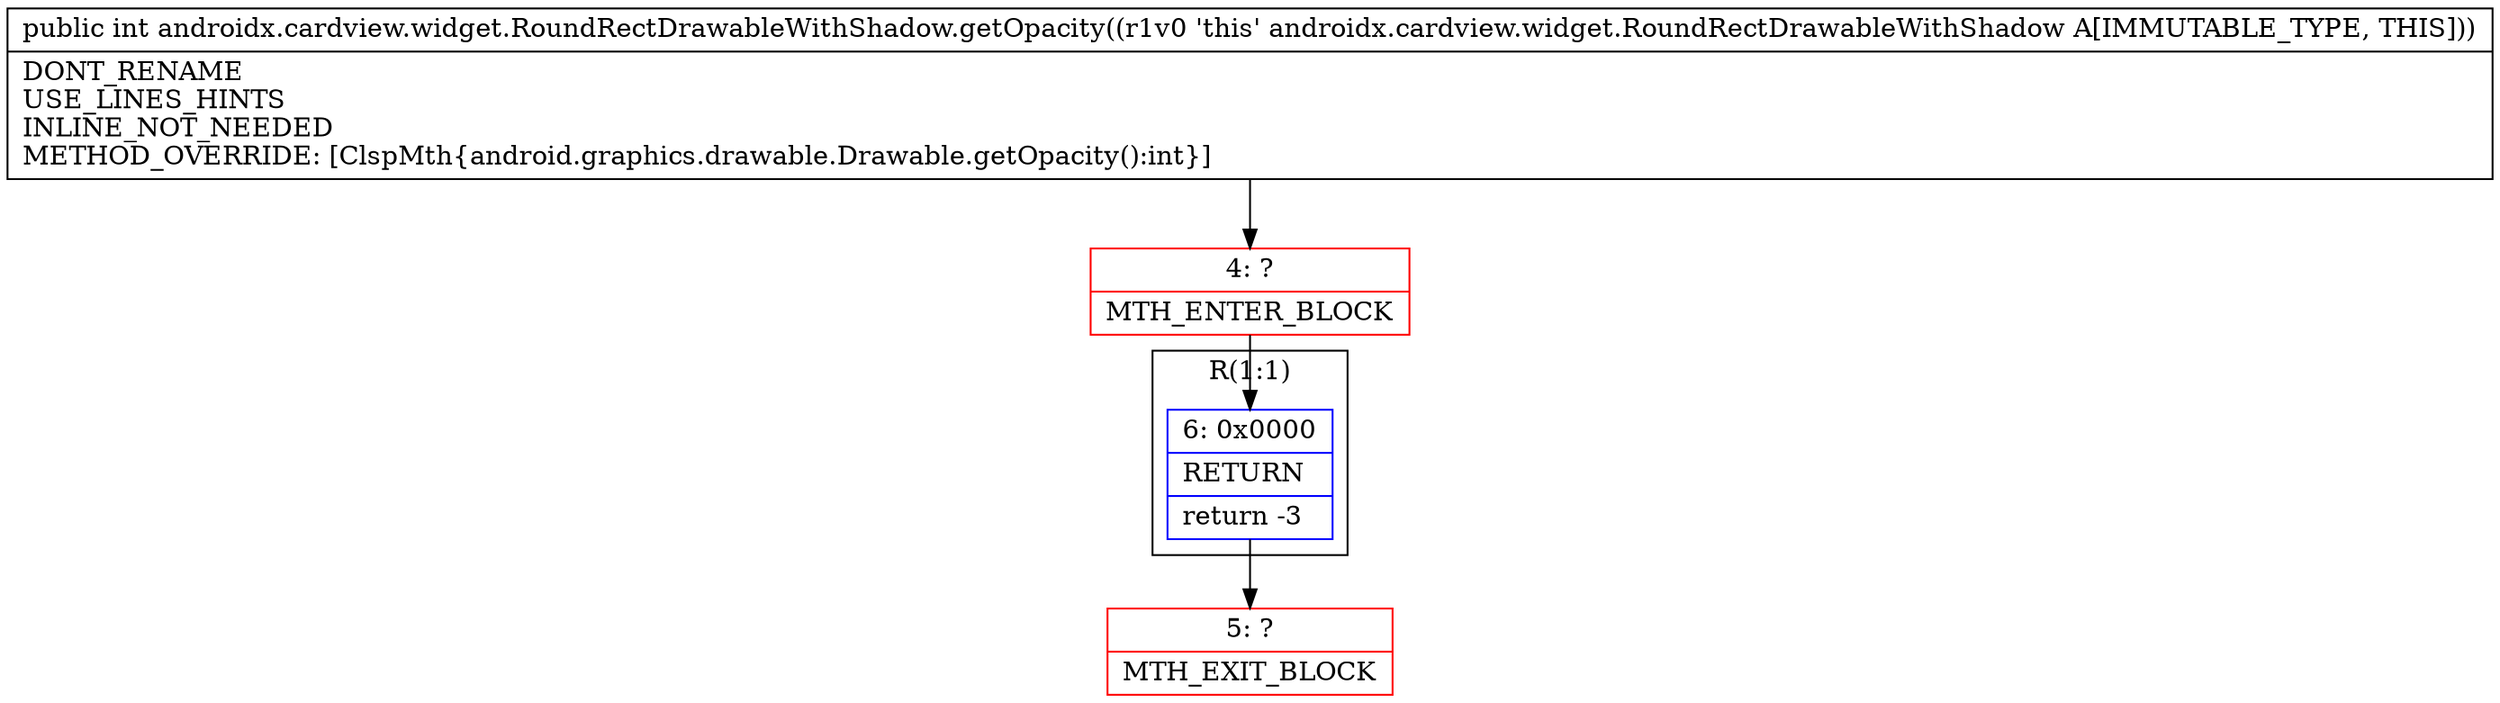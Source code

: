 digraph "CFG forandroidx.cardview.widget.RoundRectDrawableWithShadow.getOpacity()I" {
subgraph cluster_Region_1232932770 {
label = "R(1:1)";
node [shape=record,color=blue];
Node_6 [shape=record,label="{6\:\ 0x0000|RETURN\l|return \-3\l}"];
}
Node_4 [shape=record,color=red,label="{4\:\ ?|MTH_ENTER_BLOCK\l}"];
Node_5 [shape=record,color=red,label="{5\:\ ?|MTH_EXIT_BLOCK\l}"];
MethodNode[shape=record,label="{public int androidx.cardview.widget.RoundRectDrawableWithShadow.getOpacity((r1v0 'this' androidx.cardview.widget.RoundRectDrawableWithShadow A[IMMUTABLE_TYPE, THIS]))  | DONT_RENAME\lUSE_LINES_HINTS\lINLINE_NOT_NEEDED\lMETHOD_OVERRIDE: [ClspMth\{android.graphics.drawable.Drawable.getOpacity():int\}]\l}"];
MethodNode -> Node_4;Node_6 -> Node_5;
Node_4 -> Node_6;
}


